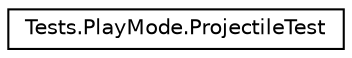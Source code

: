 digraph "Graphical Class Hierarchy"
{
 // LATEX_PDF_SIZE
  edge [fontname="Helvetica",fontsize="10",labelfontname="Helvetica",labelfontsize="10"];
  node [fontname="Helvetica",fontsize="10",shape=record];
  rankdir="LR";
  Node0 [label="Tests.PlayMode.ProjectileTest",height=0.2,width=0.4,color="black", fillcolor="white", style="filled",URL="$class_tests_1_1_play_mode_1_1_projectile_test.html",tooltip=" "];
}
